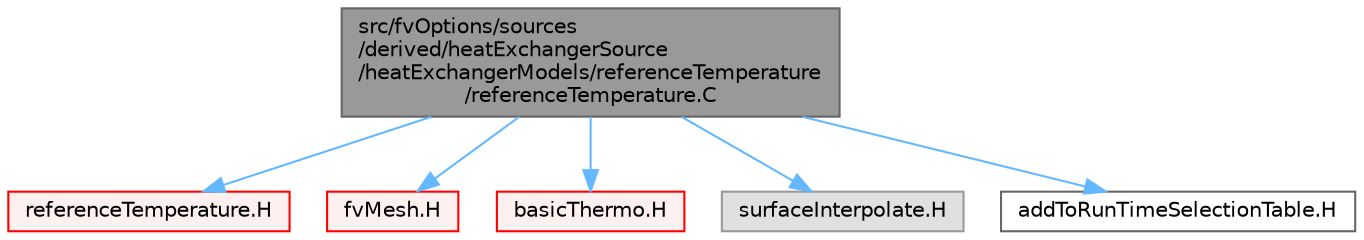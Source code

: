 digraph "src/fvOptions/sources/derived/heatExchangerSource/heatExchangerModels/referenceTemperature/referenceTemperature.C"
{
 // LATEX_PDF_SIZE
  bgcolor="transparent";
  edge [fontname=Helvetica,fontsize=10,labelfontname=Helvetica,labelfontsize=10];
  node [fontname=Helvetica,fontsize=10,shape=box,height=0.2,width=0.4];
  Node1 [id="Node000001",label="src/fvOptions/sources\l/derived/heatExchangerSource\l/heatExchangerModels/referenceTemperature\l/referenceTemperature.C",height=0.2,width=0.4,color="gray40", fillcolor="grey60", style="filled", fontcolor="black",tooltip=" "];
  Node1 -> Node2 [id="edge1_Node000001_Node000002",color="steelblue1",style="solid",tooltip=" "];
  Node2 [id="Node000002",label="referenceTemperature.H",height=0.2,width=0.4,color="red", fillcolor="#FFF0F0", style="filled",URL="$referenceTemperature_8H.html",tooltip=" "];
  Node1 -> Node4 [id="edge2_Node000001_Node000004",color="steelblue1",style="solid",tooltip=" "];
  Node4 [id="Node000004",label="fvMesh.H",height=0.2,width=0.4,color="red", fillcolor="#FFF0F0", style="filled",URL="$fvMesh_8H.html",tooltip=" "];
  Node1 -> Node354 [id="edge3_Node000001_Node000354",color="steelblue1",style="solid",tooltip=" "];
  Node354 [id="Node000354",label="basicThermo.H",height=0.2,width=0.4,color="red", fillcolor="#FFF0F0", style="filled",URL="$basicThermo_8H.html",tooltip=" "];
  Node1 -> Node394 [id="edge4_Node000001_Node000394",color="steelblue1",style="solid",tooltip=" "];
  Node394 [id="Node000394",label="surfaceInterpolate.H",height=0.2,width=0.4,color="grey60", fillcolor="#E0E0E0", style="filled",tooltip=" "];
  Node1 -> Node395 [id="edge5_Node000001_Node000395",color="steelblue1",style="solid",tooltip=" "];
  Node395 [id="Node000395",label="addToRunTimeSelectionTable.H",height=0.2,width=0.4,color="grey40", fillcolor="white", style="filled",URL="$addToRunTimeSelectionTable_8H.html",tooltip="Macros for easy insertion into run-time selection tables."];
}
